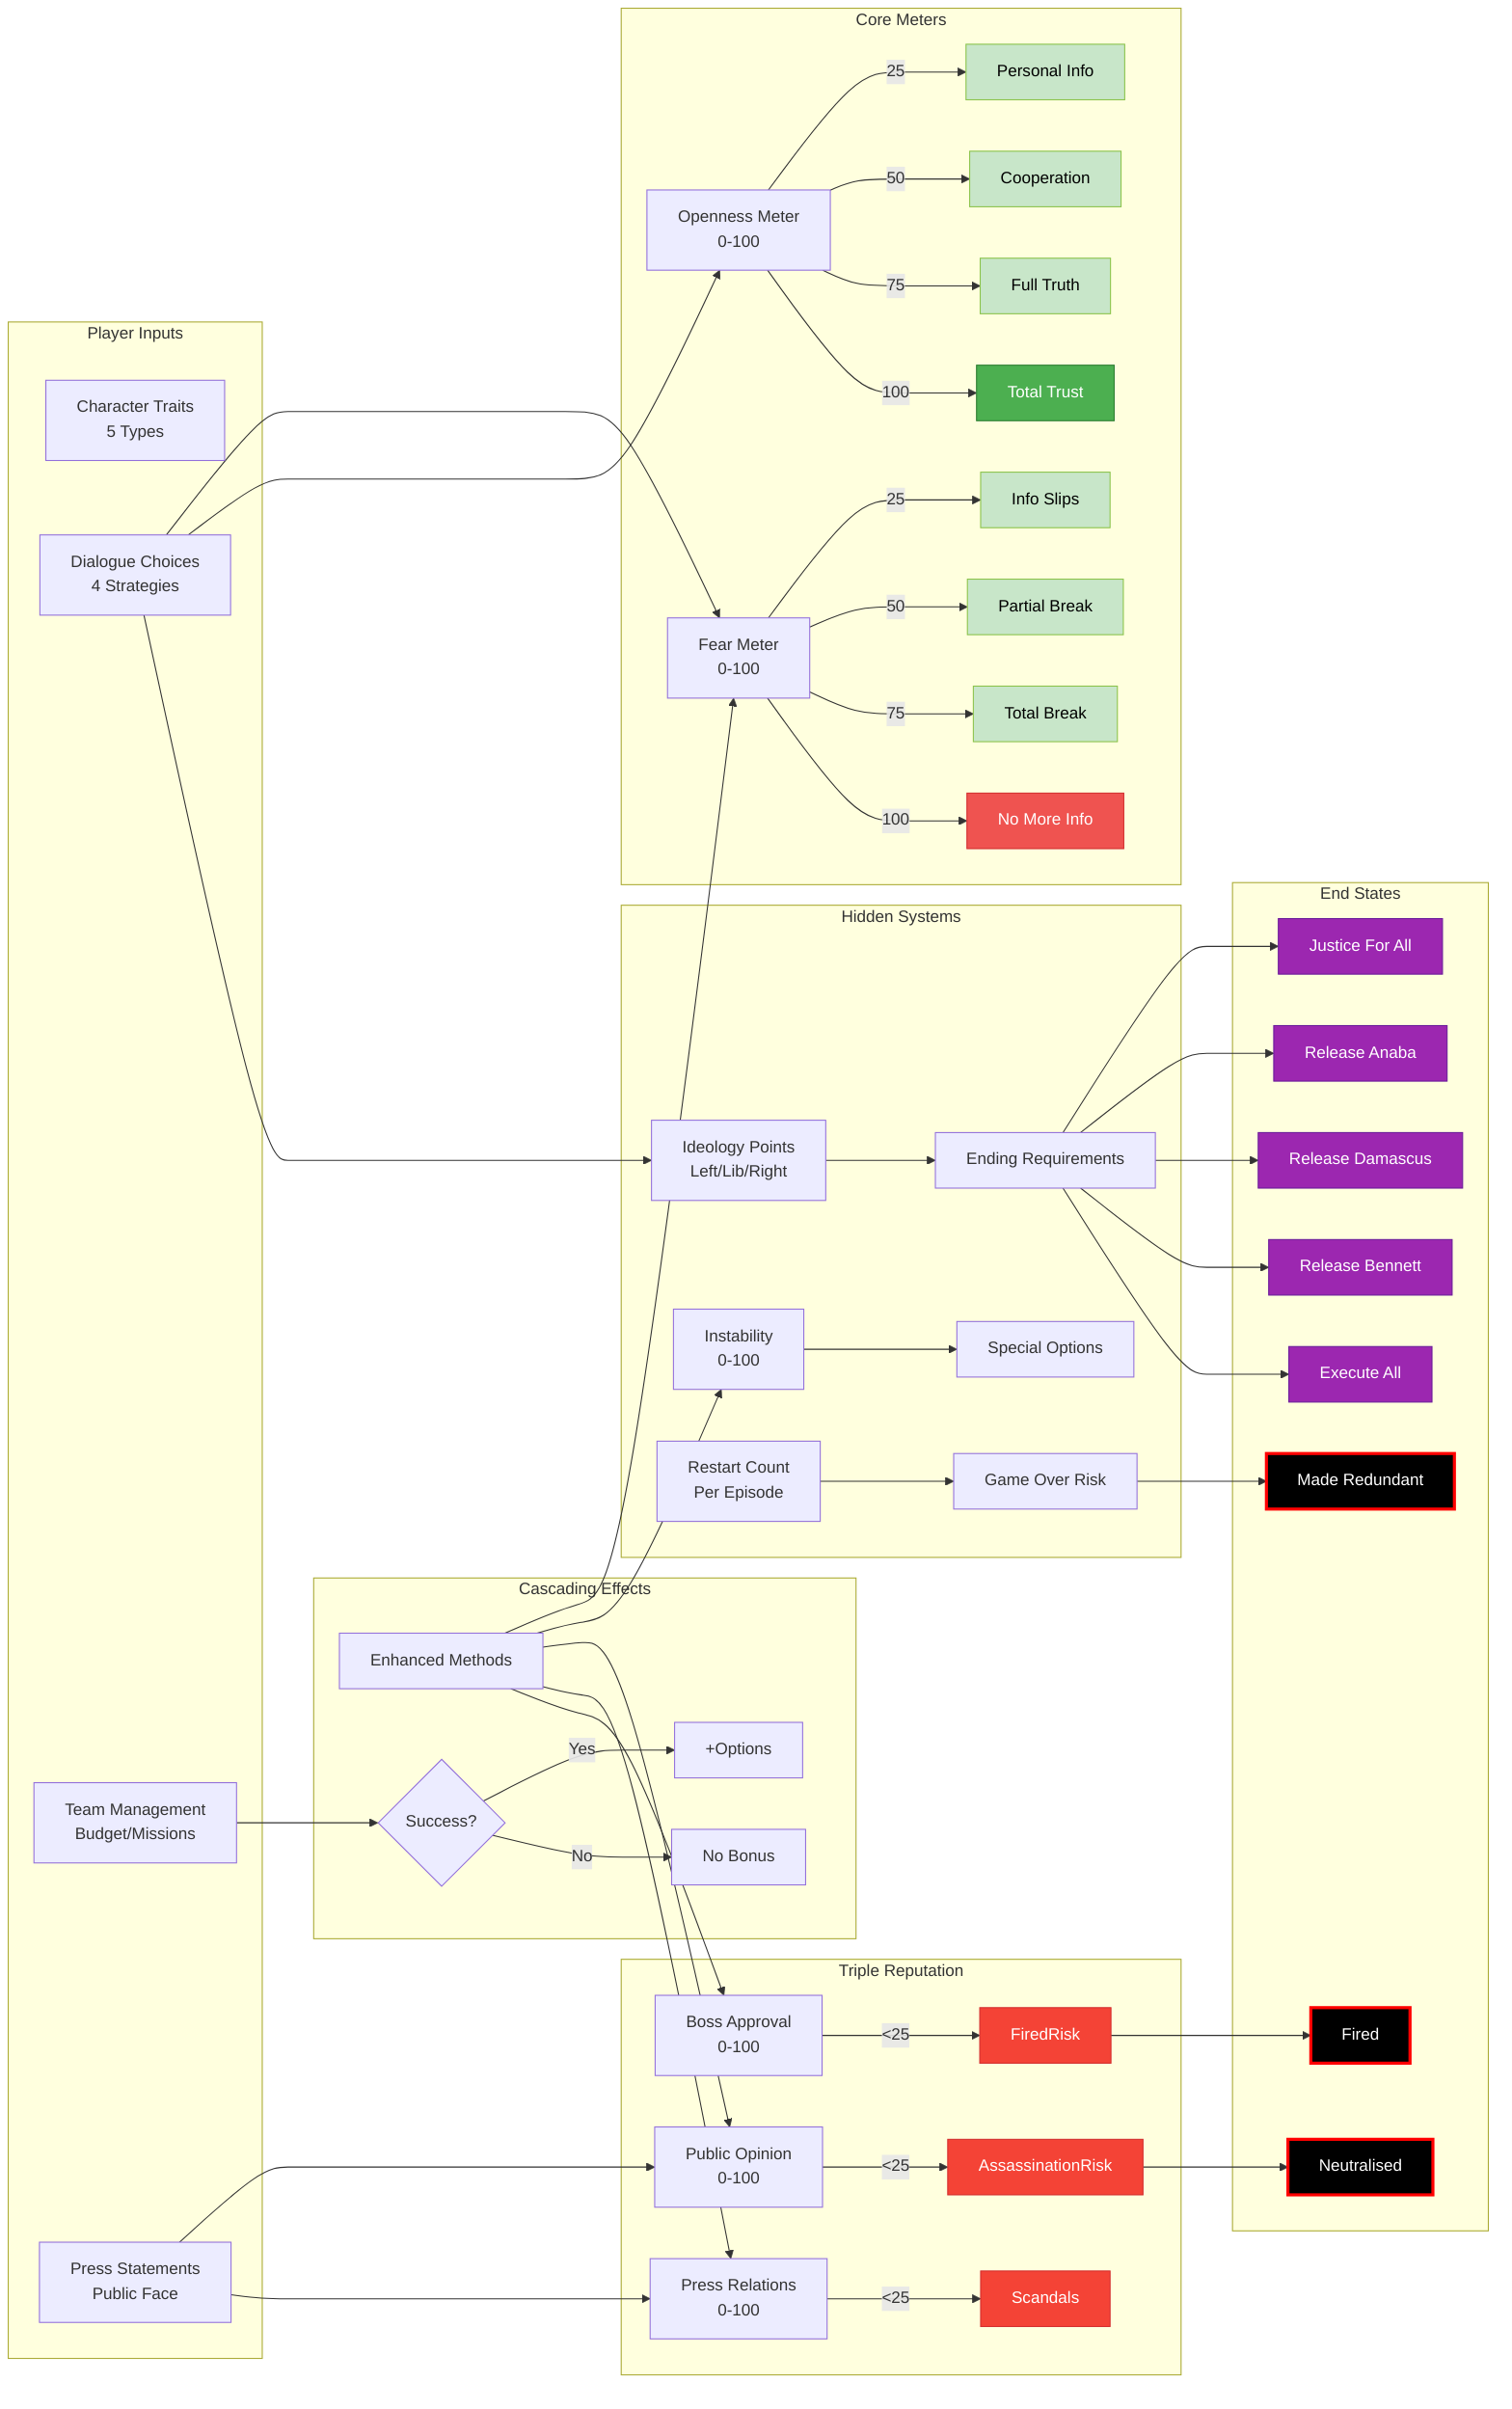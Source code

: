 graph LR
    %% Input Systems
    subgraph "Player Inputs"
        Traits[Character Traits<br/>5 Types]
        DialogueChoice[Dialogue Choices<br/>4 Strategies]
        TeamActions[Team Management<br/>Budget/Missions]
        PressActions[Press Statements<br/>Public Face]
    end

    %% Core Meters
    subgraph "Core Meters"
        Fear[Fear Meter<br/>0-100]
        Openness[Openness Meter<br/>0-100]
        
        Fear -->|25| Threshold1[Info Slips]:::unlock
        Fear -->|50| Threshold2[Partial Break]:::unlock
        Fear -->|75| Threshold3[Total Break]:::unlock
        Fear -->|100| Shutdown[No More Info]:::failure
        
        Openness -->|25| Trust1[Personal Info]:::unlock
        Openness -->|50| Trust2[Cooperation]:::unlock
        Openness -->|75| Trust3[Full Truth]:::unlock
        Openness -->|100| Complete[Total Trust]:::success
    end

    %% Hidden Tracking
    subgraph "Hidden Systems"
        IdeologyTracker[Ideology Points<br/>Left/Lib/Right]
        MentalInstability[Instability<br/>0-100]
        RestartCounter[Restart Count<br/>Per Episode]
        
        IdeologyTracker --> EndingGates[Ending Requirements]
        MentalInstability --> DialogueUnlocks[Special Options]
        RestartCounter --> FailureStates[Game Over Risk]
    end

    %% Reputation
    subgraph "Triple Reputation"
        Public[Public Opinion<br/>0-100]
        Press[Press Relations<br/>0-100]
        Authority[Boss Approval<br/>0-100]
        
        Public -->|<25| AssassinationRisk:::danger
        Press -->|<25| Scandals:::danger
        Authority -->|<25| FiredRisk:::danger
    end

    %% Consequences
    subgraph "Cascading Effects"
        DialogueChoice --> Fear
        DialogueChoice --> Openness
        DialogueChoice --> IdeologyTracker
        
        Enhanced[Enhanced Methods] --> Fear
        Enhanced --> MentalInstability
        Enhanced --> Public
        Enhanced --> Press
        Enhanced --> Authority
        
        TeamActions --> MissionSuccess{Success?}
        MissionSuccess -->|Yes| BonusDialogue[+Options]
        MissionSuccess -->|No| StandardDialogue[No Bonus]
        
        PressActions --> Public
        PressActions --> Press
    end

    %% Game States
    subgraph "End States"
        FailureStates --> GameOver1[Made Redundant]:::game_over
        AssassinationRisk --> GameOver2[Neutralised]:::game_over
        FiredRisk --> GameOver3[Fired]:::game_over
        
        EndingGates --> Ending1[Justice For All]:::ending
        EndingGates --> Ending2[Release Anaba]:::ending
        EndingGates --> Ending3[Release Damascus]:::ending
        EndingGates --> Ending4[Release Bennett]:::ending
        EndingGates --> Ending5[Execute All]:::ending
    end

    classDef unlock fill:#C8E6C9,stroke:#8BC34A,color:#000
    classDef failure fill:#EF5350,stroke:#D32F2F,color:#fff
    classDef success fill:#4CAF50,stroke:#2E7D32,color:#fff
    classDef danger fill:#F44336,stroke:#D32F2F,color:#fff
    classDef game_over fill:#000,stroke:#F00,stroke-width:3px,color:#fff
    classDef ending fill:#9C27B0,stroke:#6A1B9A,color:#fff